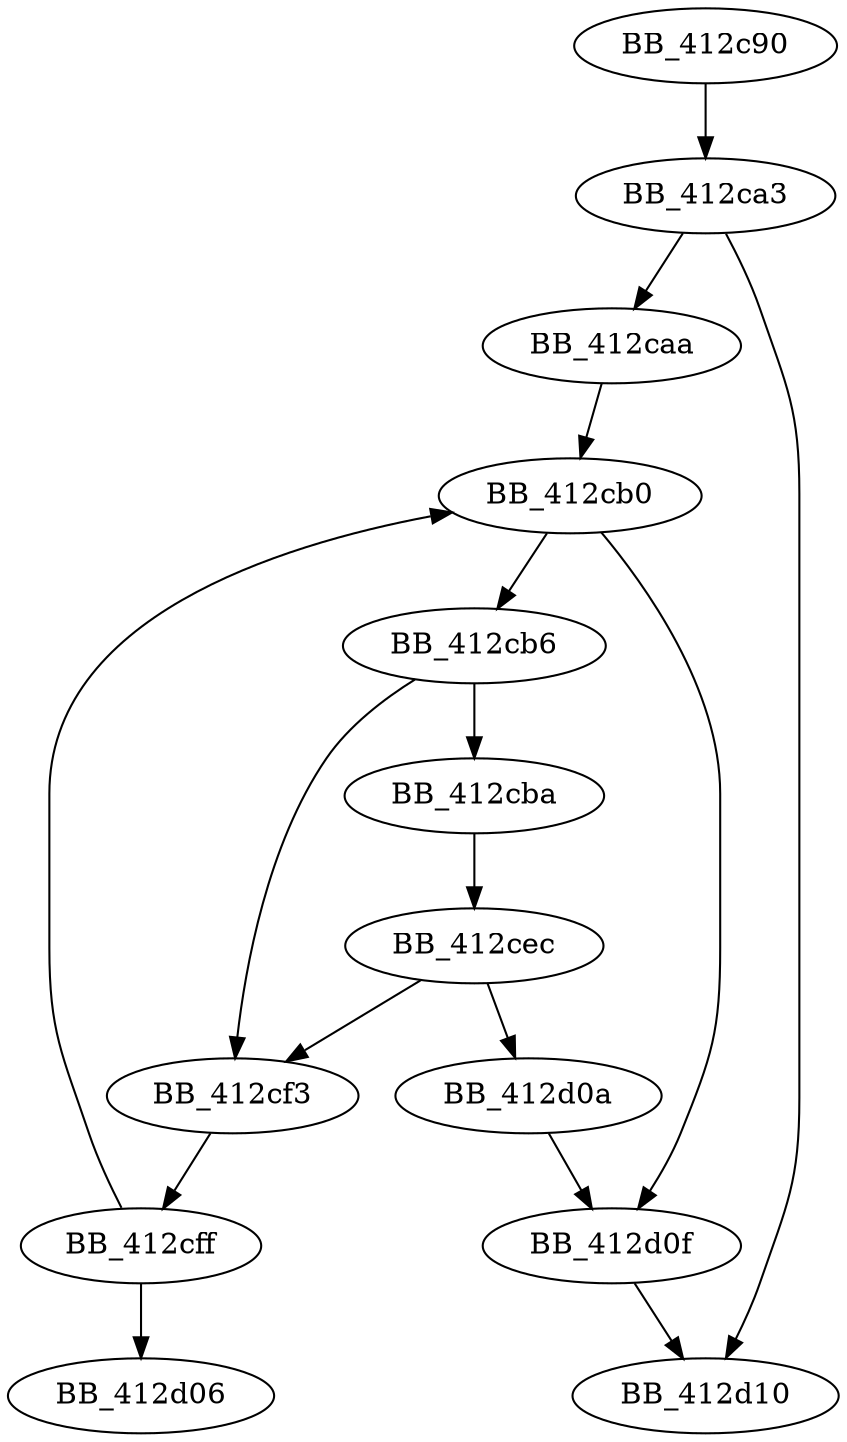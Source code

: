 DiGraph sub_412C90{
BB_412c90->BB_412ca3
BB_412ca3->BB_412caa
BB_412ca3->BB_412d10
BB_412caa->BB_412cb0
BB_412cb0->BB_412cb6
BB_412cb0->BB_412d0f
BB_412cb6->BB_412cba
BB_412cb6->BB_412cf3
BB_412cba->BB_412cec
BB_412cec->BB_412cf3
BB_412cec->BB_412d0a
BB_412cf3->BB_412cff
BB_412cff->BB_412cb0
BB_412cff->BB_412d06
BB_412d0a->BB_412d0f
BB_412d0f->BB_412d10
}
